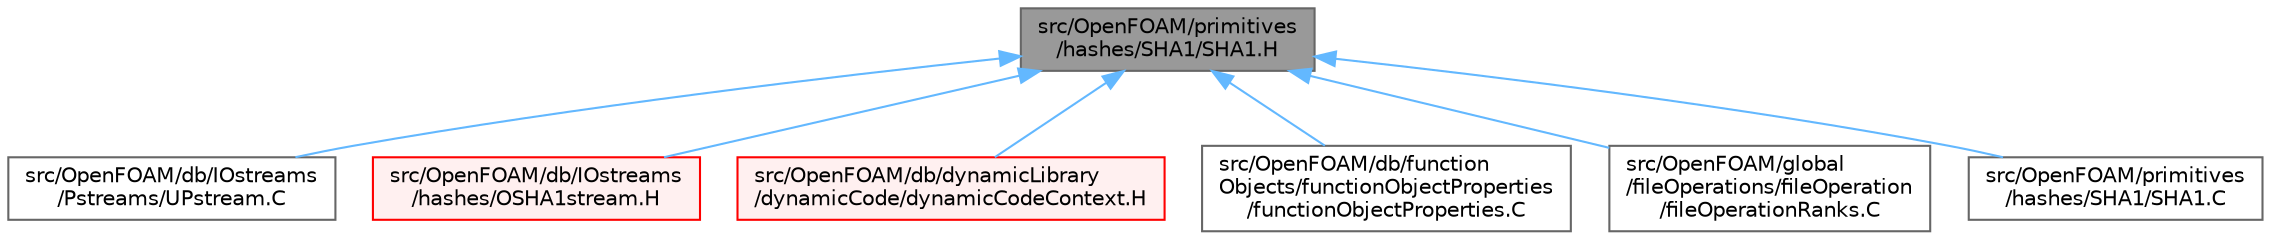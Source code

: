 digraph "src/OpenFOAM/primitives/hashes/SHA1/SHA1.H"
{
 // LATEX_PDF_SIZE
  bgcolor="transparent";
  edge [fontname=Helvetica,fontsize=10,labelfontname=Helvetica,labelfontsize=10];
  node [fontname=Helvetica,fontsize=10,shape=box,height=0.2,width=0.4];
  Node1 [id="Node000001",label="src/OpenFOAM/primitives\l/hashes/SHA1/SHA1.H",height=0.2,width=0.4,color="gray40", fillcolor="grey60", style="filled", fontcolor="black",tooltip=" "];
  Node1 -> Node2 [id="edge1_Node000001_Node000002",dir="back",color="steelblue1",style="solid",tooltip=" "];
  Node2 [id="Node000002",label="src/OpenFOAM/db/IOstreams\l/Pstreams/UPstream.C",height=0.2,width=0.4,color="grey40", fillcolor="white", style="filled",URL="$OpenFOAM_2db_2IOstreams_2Pstreams_2UPstream_8C.html",tooltip=" "];
  Node1 -> Node3 [id="edge2_Node000001_Node000003",dir="back",color="steelblue1",style="solid",tooltip=" "];
  Node3 [id="Node000003",label="src/OpenFOAM/db/IOstreams\l/hashes/OSHA1stream.H",height=0.2,width=0.4,color="red", fillcolor="#FFF0F0", style="filled",URL="$OSHA1stream_8H.html",tooltip=" "];
  Node1 -> Node6 [id="edge3_Node000001_Node000006",dir="back",color="steelblue1",style="solid",tooltip=" "];
  Node6 [id="Node000006",label="src/OpenFOAM/db/dynamicLibrary\l/dynamicCode/dynamicCodeContext.H",height=0.2,width=0.4,color="red", fillcolor="#FFF0F0", style="filled",URL="$dynamicCodeContext_8H.html",tooltip=" "];
  Node1 -> Node33 [id="edge4_Node000001_Node000033",dir="back",color="steelblue1",style="solid",tooltip=" "];
  Node33 [id="Node000033",label="src/OpenFOAM/db/function\lObjects/functionObjectProperties\l/functionObjectProperties.C",height=0.2,width=0.4,color="grey40", fillcolor="white", style="filled",URL="$functionObjectProperties_8C.html",tooltip=" "];
  Node1 -> Node34 [id="edge5_Node000001_Node000034",dir="back",color="steelblue1",style="solid",tooltip=" "];
  Node34 [id="Node000034",label="src/OpenFOAM/global\l/fileOperations/fileOperation\l/fileOperationRanks.C",height=0.2,width=0.4,color="grey40", fillcolor="white", style="filled",URL="$fileOperationRanks_8C.html",tooltip=" "];
  Node1 -> Node35 [id="edge6_Node000001_Node000035",dir="back",color="steelblue1",style="solid",tooltip=" "];
  Node35 [id="Node000035",label="src/OpenFOAM/primitives\l/hashes/SHA1/SHA1.C",height=0.2,width=0.4,color="grey40", fillcolor="white", style="filled",URL="$SHA1_8C.html",tooltip="Functions to compute SHA1 message digest of files or memory blocks according to the NIST specificatio..."];
}
